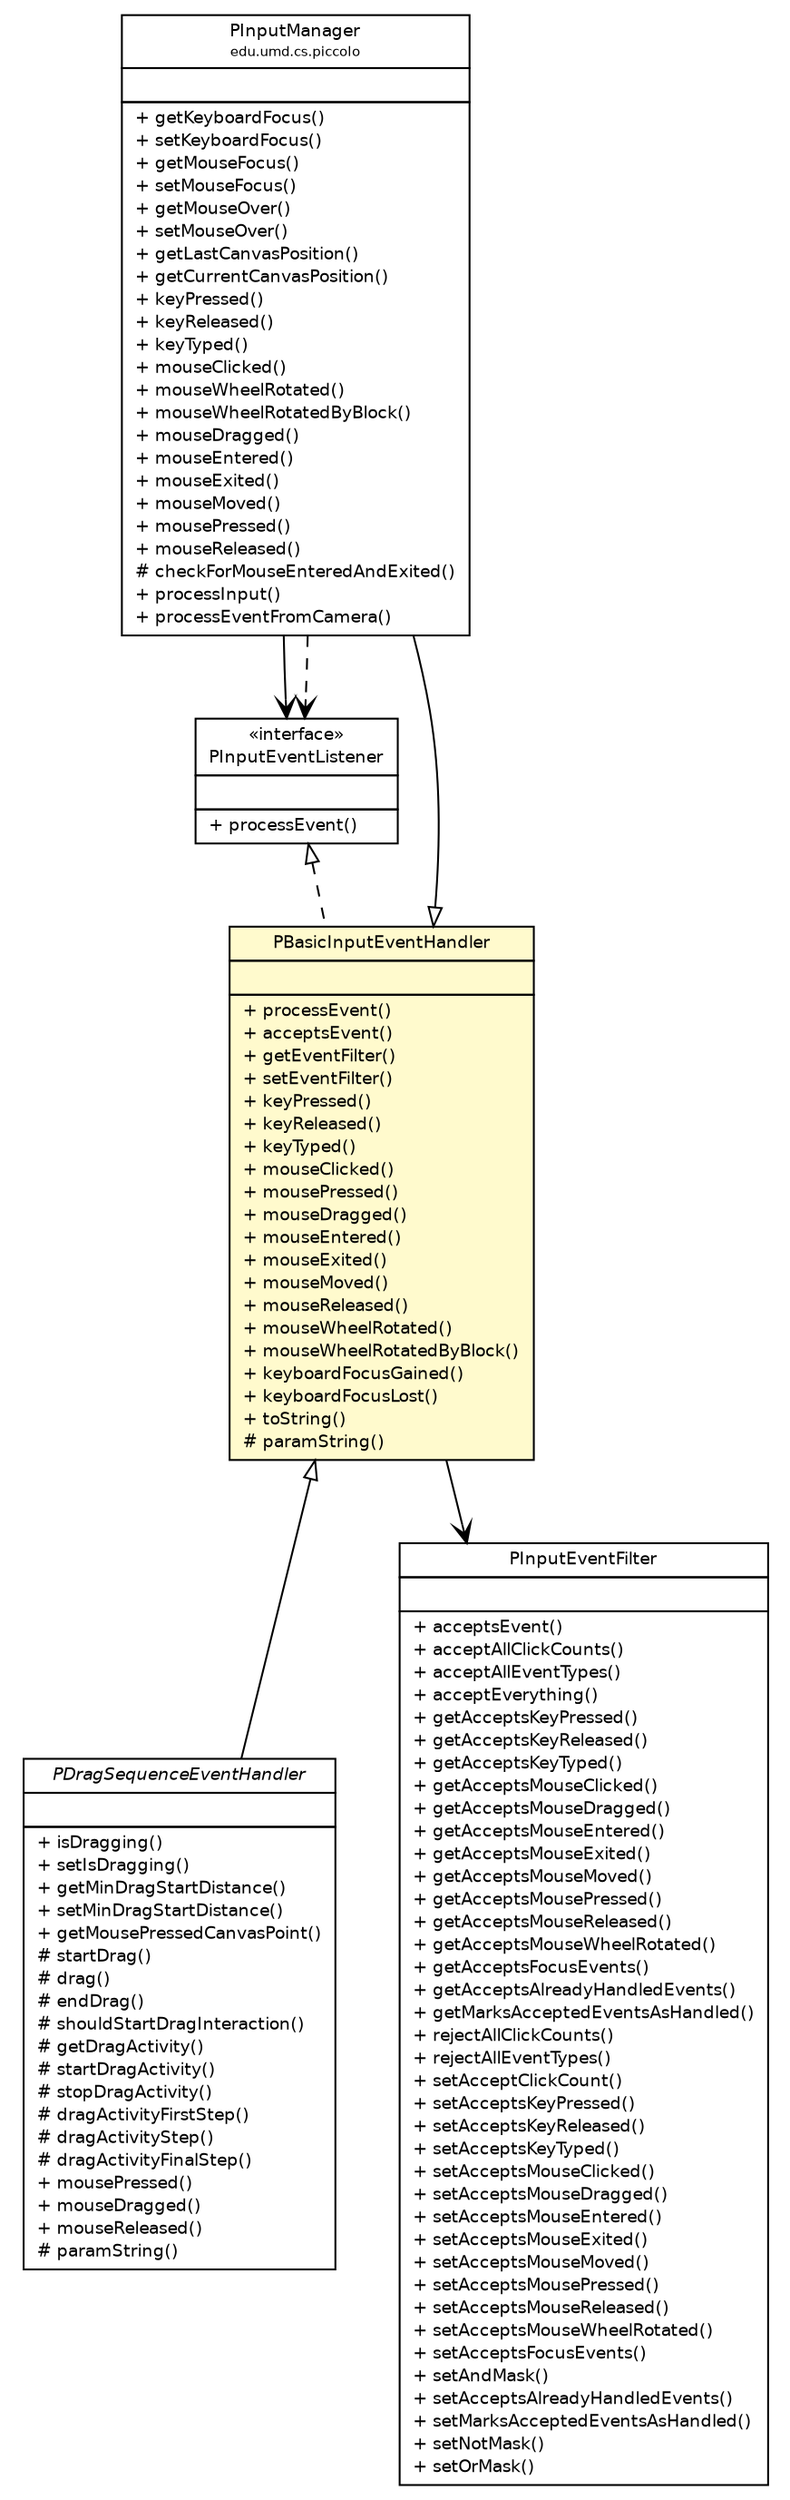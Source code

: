#!/usr/local/bin/dot
#
# Class diagram 
# Generated by UmlGraph version 4.6 (http://www.spinellis.gr/sw/umlgraph)
#

digraph G {
	edge [fontname="Helvetica",fontsize=10,labelfontname="Helvetica",labelfontsize=10];
	node [fontname="Helvetica",fontsize=10,shape=plaintext];
	// edu.umd.cs.piccolo.PInputManager
	c1278 [label=<<table border="0" cellborder="1" cellspacing="0" cellpadding="2" port="p" href="../PInputManager.html">
		<tr><td><table border="0" cellspacing="0" cellpadding="1">
			<tr><td> PInputManager </td></tr>
			<tr><td><font point-size="7.0"> edu.umd.cs.piccolo </font></td></tr>
		</table></td></tr>
		<tr><td><table border="0" cellspacing="0" cellpadding="1">
			<tr><td align="left">  </td></tr>
		</table></td></tr>
		<tr><td><table border="0" cellspacing="0" cellpadding="1">
			<tr><td align="left"> + getKeyboardFocus() </td></tr>
			<tr><td align="left"> + setKeyboardFocus() </td></tr>
			<tr><td align="left"> + getMouseFocus() </td></tr>
			<tr><td align="left"> + setMouseFocus() </td></tr>
			<tr><td align="left"> + getMouseOver() </td></tr>
			<tr><td align="left"> + setMouseOver() </td></tr>
			<tr><td align="left"> + getLastCanvasPosition() </td></tr>
			<tr><td align="left"> + getCurrentCanvasPosition() </td></tr>
			<tr><td align="left"> + keyPressed() </td></tr>
			<tr><td align="left"> + keyReleased() </td></tr>
			<tr><td align="left"> + keyTyped() </td></tr>
			<tr><td align="left"> + mouseClicked() </td></tr>
			<tr><td align="left"> + mouseWheelRotated() </td></tr>
			<tr><td align="left"> + mouseWheelRotatedByBlock() </td></tr>
			<tr><td align="left"> + mouseDragged() </td></tr>
			<tr><td align="left"> + mouseEntered() </td></tr>
			<tr><td align="left"> + mouseExited() </td></tr>
			<tr><td align="left"> + mouseMoved() </td></tr>
			<tr><td align="left"> + mousePressed() </td></tr>
			<tr><td align="left"> + mouseReleased() </td></tr>
			<tr><td align="left"> # checkForMouseEnteredAndExited() </td></tr>
			<tr><td align="left"> + processInput() </td></tr>
			<tr><td align="left"> + processEventFromCamera() </td></tr>
		</table></td></tr>
		</table>>, fontname="Helvetica", fontcolor="black", fontsize=9.0];
	// edu.umd.cs.piccolo.event.PDragSequenceEventHandler
	c1282 [label=<<table border="0" cellborder="1" cellspacing="0" cellpadding="2" port="p" href="./PDragSequenceEventHandler.html">
		<tr><td><table border="0" cellspacing="0" cellpadding="1">
			<tr><td><font face="Helvetica-Oblique"> PDragSequenceEventHandler </font></td></tr>
		</table></td></tr>
		<tr><td><table border="0" cellspacing="0" cellpadding="1">
			<tr><td align="left">  </td></tr>
		</table></td></tr>
		<tr><td><table border="0" cellspacing="0" cellpadding="1">
			<tr><td align="left"> + isDragging() </td></tr>
			<tr><td align="left"> + setIsDragging() </td></tr>
			<tr><td align="left"> + getMinDragStartDistance() </td></tr>
			<tr><td align="left"> + setMinDragStartDistance() </td></tr>
			<tr><td align="left"> + getMousePressedCanvasPoint() </td></tr>
			<tr><td align="left"> # startDrag() </td></tr>
			<tr><td align="left"> # drag() </td></tr>
			<tr><td align="left"> # endDrag() </td></tr>
			<tr><td align="left"> # shouldStartDragInteraction() </td></tr>
			<tr><td align="left"> # getDragActivity() </td></tr>
			<tr><td align="left"> # startDragActivity() </td></tr>
			<tr><td align="left"> # stopDragActivity() </td></tr>
			<tr><td align="left"> # dragActivityFirstStep() </td></tr>
			<tr><td align="left"> # dragActivityStep() </td></tr>
			<tr><td align="left"> # dragActivityFinalStep() </td></tr>
			<tr><td align="left"> + mousePressed() </td></tr>
			<tr><td align="left"> + mouseDragged() </td></tr>
			<tr><td align="left"> + mouseReleased() </td></tr>
			<tr><td align="left"> # paramString() </td></tr>
		</table></td></tr>
		</table>>, fontname="Helvetica", fontcolor="black", fontsize=9.0];
	// edu.umd.cs.piccolo.event.PInputEventFilter
	c1283 [label=<<table border="0" cellborder="1" cellspacing="0" cellpadding="2" port="p" href="./PInputEventFilter.html">
		<tr><td><table border="0" cellspacing="0" cellpadding="1">
			<tr><td> PInputEventFilter </td></tr>
		</table></td></tr>
		<tr><td><table border="0" cellspacing="0" cellpadding="1">
			<tr><td align="left">  </td></tr>
		</table></td></tr>
		<tr><td><table border="0" cellspacing="0" cellpadding="1">
			<tr><td align="left"> + acceptsEvent() </td></tr>
			<tr><td align="left"> + acceptAllClickCounts() </td></tr>
			<tr><td align="left"> + acceptAllEventTypes() </td></tr>
			<tr><td align="left"> + acceptEverything() </td></tr>
			<tr><td align="left"> + getAcceptsKeyPressed() </td></tr>
			<tr><td align="left"> + getAcceptsKeyReleased() </td></tr>
			<tr><td align="left"> + getAcceptsKeyTyped() </td></tr>
			<tr><td align="left"> + getAcceptsMouseClicked() </td></tr>
			<tr><td align="left"> + getAcceptsMouseDragged() </td></tr>
			<tr><td align="left"> + getAcceptsMouseEntered() </td></tr>
			<tr><td align="left"> + getAcceptsMouseExited() </td></tr>
			<tr><td align="left"> + getAcceptsMouseMoved() </td></tr>
			<tr><td align="left"> + getAcceptsMousePressed() </td></tr>
			<tr><td align="left"> + getAcceptsMouseReleased() </td></tr>
			<tr><td align="left"> + getAcceptsMouseWheelRotated() </td></tr>
			<tr><td align="left"> + getAcceptsFocusEvents() </td></tr>
			<tr><td align="left"> + getAcceptsAlreadyHandledEvents() </td></tr>
			<tr><td align="left"> + getMarksAcceptedEventsAsHandled() </td></tr>
			<tr><td align="left"> + rejectAllClickCounts() </td></tr>
			<tr><td align="left"> + rejectAllEventTypes() </td></tr>
			<tr><td align="left"> + setAcceptClickCount() </td></tr>
			<tr><td align="left"> + setAcceptsKeyPressed() </td></tr>
			<tr><td align="left"> + setAcceptsKeyReleased() </td></tr>
			<tr><td align="left"> + setAcceptsKeyTyped() </td></tr>
			<tr><td align="left"> + setAcceptsMouseClicked() </td></tr>
			<tr><td align="left"> + setAcceptsMouseDragged() </td></tr>
			<tr><td align="left"> + setAcceptsMouseEntered() </td></tr>
			<tr><td align="left"> + setAcceptsMouseExited() </td></tr>
			<tr><td align="left"> + setAcceptsMouseMoved() </td></tr>
			<tr><td align="left"> + setAcceptsMousePressed() </td></tr>
			<tr><td align="left"> + setAcceptsMouseReleased() </td></tr>
			<tr><td align="left"> + setAcceptsMouseWheelRotated() </td></tr>
			<tr><td align="left"> + setAcceptsFocusEvents() </td></tr>
			<tr><td align="left"> + setAndMask() </td></tr>
			<tr><td align="left"> + setAcceptsAlreadyHandledEvents() </td></tr>
			<tr><td align="left"> + setMarksAcceptedEventsAsHandled() </td></tr>
			<tr><td align="left"> + setNotMask() </td></tr>
			<tr><td align="left"> + setOrMask() </td></tr>
		</table></td></tr>
		</table>>, fontname="Helvetica", fontcolor="black", fontsize=9.0];
	// edu.umd.cs.piccolo.event.PInputEventListener
	c1288 [label=<<table border="0" cellborder="1" cellspacing="0" cellpadding="2" port="p" href="./PInputEventListener.html">
		<tr><td><table border="0" cellspacing="0" cellpadding="1">
			<tr><td> &laquo;interface&raquo; </td></tr>
			<tr><td> PInputEventListener </td></tr>
		</table></td></tr>
		<tr><td><table border="0" cellspacing="0" cellpadding="1">
			<tr><td align="left">  </td></tr>
		</table></td></tr>
		<tr><td><table border="0" cellspacing="0" cellpadding="1">
			<tr><td align="left"> + processEvent() </td></tr>
		</table></td></tr>
		</table>>, fontname="Helvetica", fontcolor="black", fontsize=9.0];
	// edu.umd.cs.piccolo.event.PBasicInputEventHandler
	c1289 [label=<<table border="0" cellborder="1" cellspacing="0" cellpadding="2" port="p" bgcolor="lemonChiffon" href="./PBasicInputEventHandler.html">
		<tr><td><table border="0" cellspacing="0" cellpadding="1">
			<tr><td> PBasicInputEventHandler </td></tr>
		</table></td></tr>
		<tr><td><table border="0" cellspacing="0" cellpadding="1">
			<tr><td align="left">  </td></tr>
		</table></td></tr>
		<tr><td><table border="0" cellspacing="0" cellpadding="1">
			<tr><td align="left"> + processEvent() </td></tr>
			<tr><td align="left"> + acceptsEvent() </td></tr>
			<tr><td align="left"> + getEventFilter() </td></tr>
			<tr><td align="left"> + setEventFilter() </td></tr>
			<tr><td align="left"> + keyPressed() </td></tr>
			<tr><td align="left"> + keyReleased() </td></tr>
			<tr><td align="left"> + keyTyped() </td></tr>
			<tr><td align="left"> + mouseClicked() </td></tr>
			<tr><td align="left"> + mousePressed() </td></tr>
			<tr><td align="left"> + mouseDragged() </td></tr>
			<tr><td align="left"> + mouseEntered() </td></tr>
			<tr><td align="left"> + mouseExited() </td></tr>
			<tr><td align="left"> + mouseMoved() </td></tr>
			<tr><td align="left"> + mouseReleased() </td></tr>
			<tr><td align="left"> + mouseWheelRotated() </td></tr>
			<tr><td align="left"> + mouseWheelRotatedByBlock() </td></tr>
			<tr><td align="left"> + keyboardFocusGained() </td></tr>
			<tr><td align="left"> + keyboardFocusLost() </td></tr>
			<tr><td align="left"> + toString() </td></tr>
			<tr><td align="left"> # paramString() </td></tr>
		</table></td></tr>
		</table>>, fontname="Helvetica", fontcolor="black", fontsize=9.0];
	//edu.umd.cs.piccolo.PInputManager extends edu.umd.cs.piccolo.event.PBasicInputEventHandler
	c1289:p -> c1278:p [dir=back,arrowtail=empty];
	//edu.umd.cs.piccolo.event.PDragSequenceEventHandler extends edu.umd.cs.piccolo.event.PBasicInputEventHandler
	c1289:p -> c1282:p [dir=back,arrowtail=empty];
	//edu.umd.cs.piccolo.event.PBasicInputEventHandler implements edu.umd.cs.piccolo.event.PInputEventListener
	c1288:p -> c1289:p [dir=back,arrowtail=empty,style=dashed];
	// edu.umd.cs.piccolo.PInputManager NAVASSOC edu.umd.cs.piccolo.event.PInputEventListener
	c1278:p -> c1288:p [taillabel="", label="", headlabel="", fontname="Helvetica", fontcolor="black", fontsize=10.0, color="black", arrowhead=open];
	// edu.umd.cs.piccolo.event.PBasicInputEventHandler NAVASSOC edu.umd.cs.piccolo.event.PInputEventFilter
	c1289:p -> c1283:p [taillabel="", label="", headlabel="", fontname="Helvetica", fontcolor="black", fontsize=10.0, color="black", arrowhead=open];
	// edu.umd.cs.piccolo.PInputManager DEPEND edu.umd.cs.piccolo.event.PInputEventListener
	c1278:p -> c1288:p [taillabel="", label="", headlabel="", fontname="Helvetica", fontcolor="black", fontsize=10.0, color="black", arrowhead=open, style=dashed];
}

